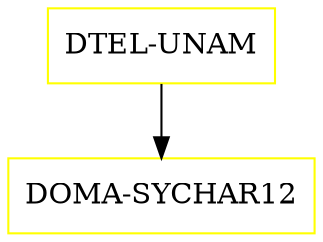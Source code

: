 digraph G {
  "DTEL-UNAM" [shape=box,color=yellow];
  "DOMA-SYCHAR12" [shape=box,color=yellow,URL="./DOMA_SYCHAR12.html"];
  "DTEL-UNAM" -> "DOMA-SYCHAR12";
}
